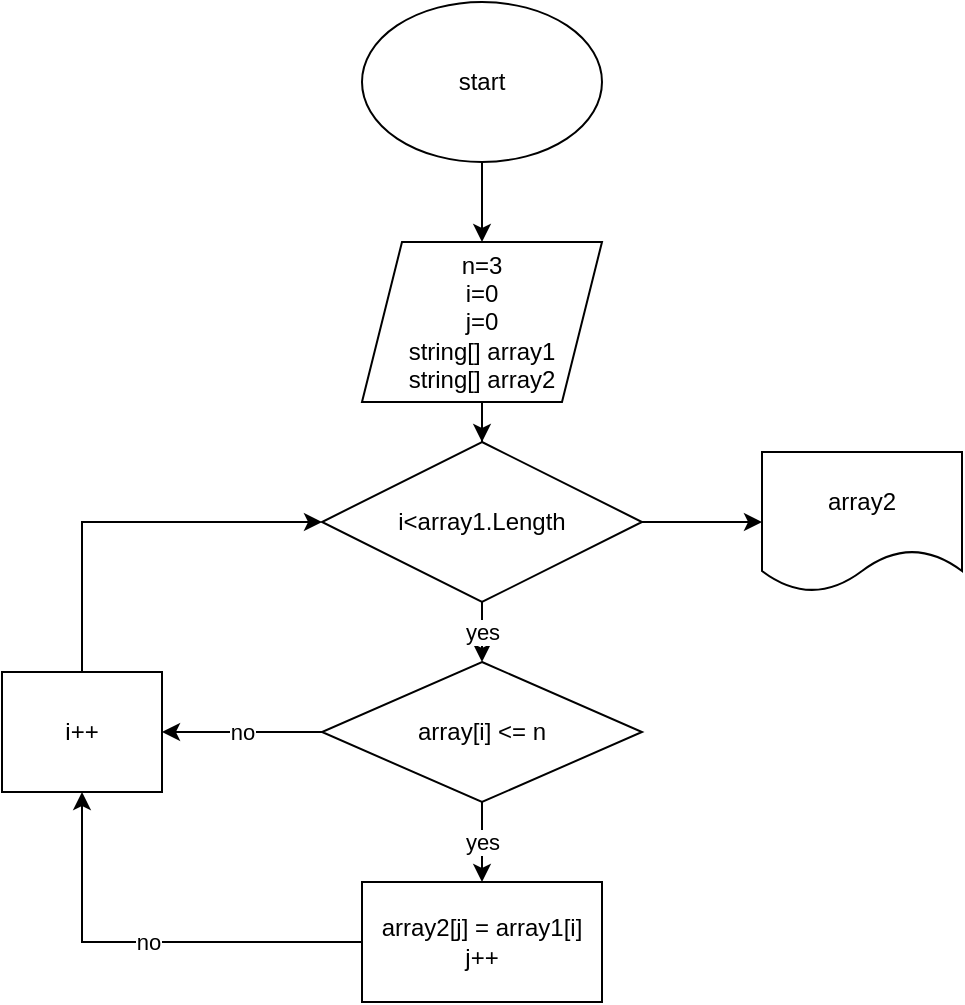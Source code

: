 <mxfile version="20.4.2" type="device"><diagram id="LSLWQg1D-WI-PblqvEDa" name="Страница 1"><mxGraphModel dx="795" dy="503" grid="1" gridSize="10" guides="1" tooltips="1" connect="1" arrows="1" fold="1" page="1" pageScale="1" pageWidth="827" pageHeight="1169" math="0" shadow="0"><root><mxCell id="0"/><mxCell id="1" parent="0"/><mxCell id="SfJ9TR-reyRAqp23D8lb-3" value="" style="edgeStyle=orthogonalEdgeStyle;rounded=0;orthogonalLoop=1;jettySize=auto;html=1;" edge="1" parent="1" source="SfJ9TR-reyRAqp23D8lb-1" target="SfJ9TR-reyRAqp23D8lb-2"><mxGeometry relative="1" as="geometry"/></mxCell><mxCell id="SfJ9TR-reyRAqp23D8lb-1" value="start" style="ellipse;whiteSpace=wrap;html=1;" vertex="1" parent="1"><mxGeometry x="240" y="60" width="120" height="80" as="geometry"/></mxCell><mxCell id="SfJ9TR-reyRAqp23D8lb-5" value="" style="edgeStyle=orthogonalEdgeStyle;rounded=0;orthogonalLoop=1;jettySize=auto;html=1;" edge="1" parent="1" source="SfJ9TR-reyRAqp23D8lb-2" target="SfJ9TR-reyRAqp23D8lb-4"><mxGeometry relative="1" as="geometry"/></mxCell><mxCell id="SfJ9TR-reyRAqp23D8lb-2" value="n=3&lt;br&gt;i=0&lt;br&gt;j=0&lt;br&gt;string[] array1&lt;br&gt;string[] array2" style="shape=parallelogram;perimeter=parallelogramPerimeter;whiteSpace=wrap;html=1;fixedSize=1;" vertex="1" parent="1"><mxGeometry x="240" y="180" width="120" height="80" as="geometry"/></mxCell><mxCell id="SfJ9TR-reyRAqp23D8lb-7" value="yes" style="edgeStyle=orthogonalEdgeStyle;rounded=0;orthogonalLoop=1;jettySize=auto;html=1;" edge="1" parent="1" source="SfJ9TR-reyRAqp23D8lb-4" target="SfJ9TR-reyRAqp23D8lb-6"><mxGeometry relative="1" as="geometry"/></mxCell><mxCell id="SfJ9TR-reyRAqp23D8lb-16" value="" style="edgeStyle=orthogonalEdgeStyle;rounded=0;orthogonalLoop=1;jettySize=auto;html=1;" edge="1" parent="1" source="SfJ9TR-reyRAqp23D8lb-4" target="SfJ9TR-reyRAqp23D8lb-15"><mxGeometry relative="1" as="geometry"/></mxCell><mxCell id="SfJ9TR-reyRAqp23D8lb-4" value="i&amp;lt;array1.Length" style="rhombus;whiteSpace=wrap;html=1;" vertex="1" parent="1"><mxGeometry x="220" y="280" width="160" height="80" as="geometry"/></mxCell><mxCell id="SfJ9TR-reyRAqp23D8lb-9" value="yes" style="edgeStyle=orthogonalEdgeStyle;rounded=0;orthogonalLoop=1;jettySize=auto;html=1;" edge="1" parent="1" source="SfJ9TR-reyRAqp23D8lb-6" target="SfJ9TR-reyRAqp23D8lb-8"><mxGeometry relative="1" as="geometry"/></mxCell><mxCell id="SfJ9TR-reyRAqp23D8lb-12" value="no" style="edgeStyle=orthogonalEdgeStyle;rounded=0;orthogonalLoop=1;jettySize=auto;html=1;" edge="1" parent="1" source="SfJ9TR-reyRAqp23D8lb-6" target="SfJ9TR-reyRAqp23D8lb-10"><mxGeometry relative="1" as="geometry"/></mxCell><mxCell id="SfJ9TR-reyRAqp23D8lb-6" value="array[i] &amp;lt;= n" style="rhombus;whiteSpace=wrap;html=1;" vertex="1" parent="1"><mxGeometry x="220" y="390" width="160" height="70" as="geometry"/></mxCell><mxCell id="SfJ9TR-reyRAqp23D8lb-11" value="no" style="edgeStyle=orthogonalEdgeStyle;rounded=0;orthogonalLoop=1;jettySize=auto;html=1;" edge="1" parent="1" source="SfJ9TR-reyRAqp23D8lb-8" target="SfJ9TR-reyRAqp23D8lb-10"><mxGeometry relative="1" as="geometry"/></mxCell><mxCell id="SfJ9TR-reyRAqp23D8lb-8" value="array2[j] = array1[i]&lt;br&gt;j++" style="whiteSpace=wrap;html=1;" vertex="1" parent="1"><mxGeometry x="240" y="500" width="120" height="60" as="geometry"/></mxCell><mxCell id="SfJ9TR-reyRAqp23D8lb-14" style="edgeStyle=orthogonalEdgeStyle;rounded=0;orthogonalLoop=1;jettySize=auto;html=1;entryX=0;entryY=0.5;entryDx=0;entryDy=0;exitX=0.5;exitY=0.083;exitDx=0;exitDy=0;exitPerimeter=0;" edge="1" parent="1" source="SfJ9TR-reyRAqp23D8lb-10" target="SfJ9TR-reyRAqp23D8lb-4"><mxGeometry relative="1" as="geometry"><mxPoint x="100" y="340" as="targetPoint"/><mxPoint x="90" y="510" as="sourcePoint"/><Array as="points"><mxPoint x="100" y="320"/></Array></mxGeometry></mxCell><mxCell id="SfJ9TR-reyRAqp23D8lb-10" value="i++" style="whiteSpace=wrap;html=1;" vertex="1" parent="1"><mxGeometry x="60" y="395" width="80" height="60" as="geometry"/></mxCell><mxCell id="SfJ9TR-reyRAqp23D8lb-15" value="array2" style="shape=document;whiteSpace=wrap;html=1;boundedLbl=1;" vertex="1" parent="1"><mxGeometry x="440" y="285" width="100" height="70" as="geometry"/></mxCell></root></mxGraphModel></diagram></mxfile>